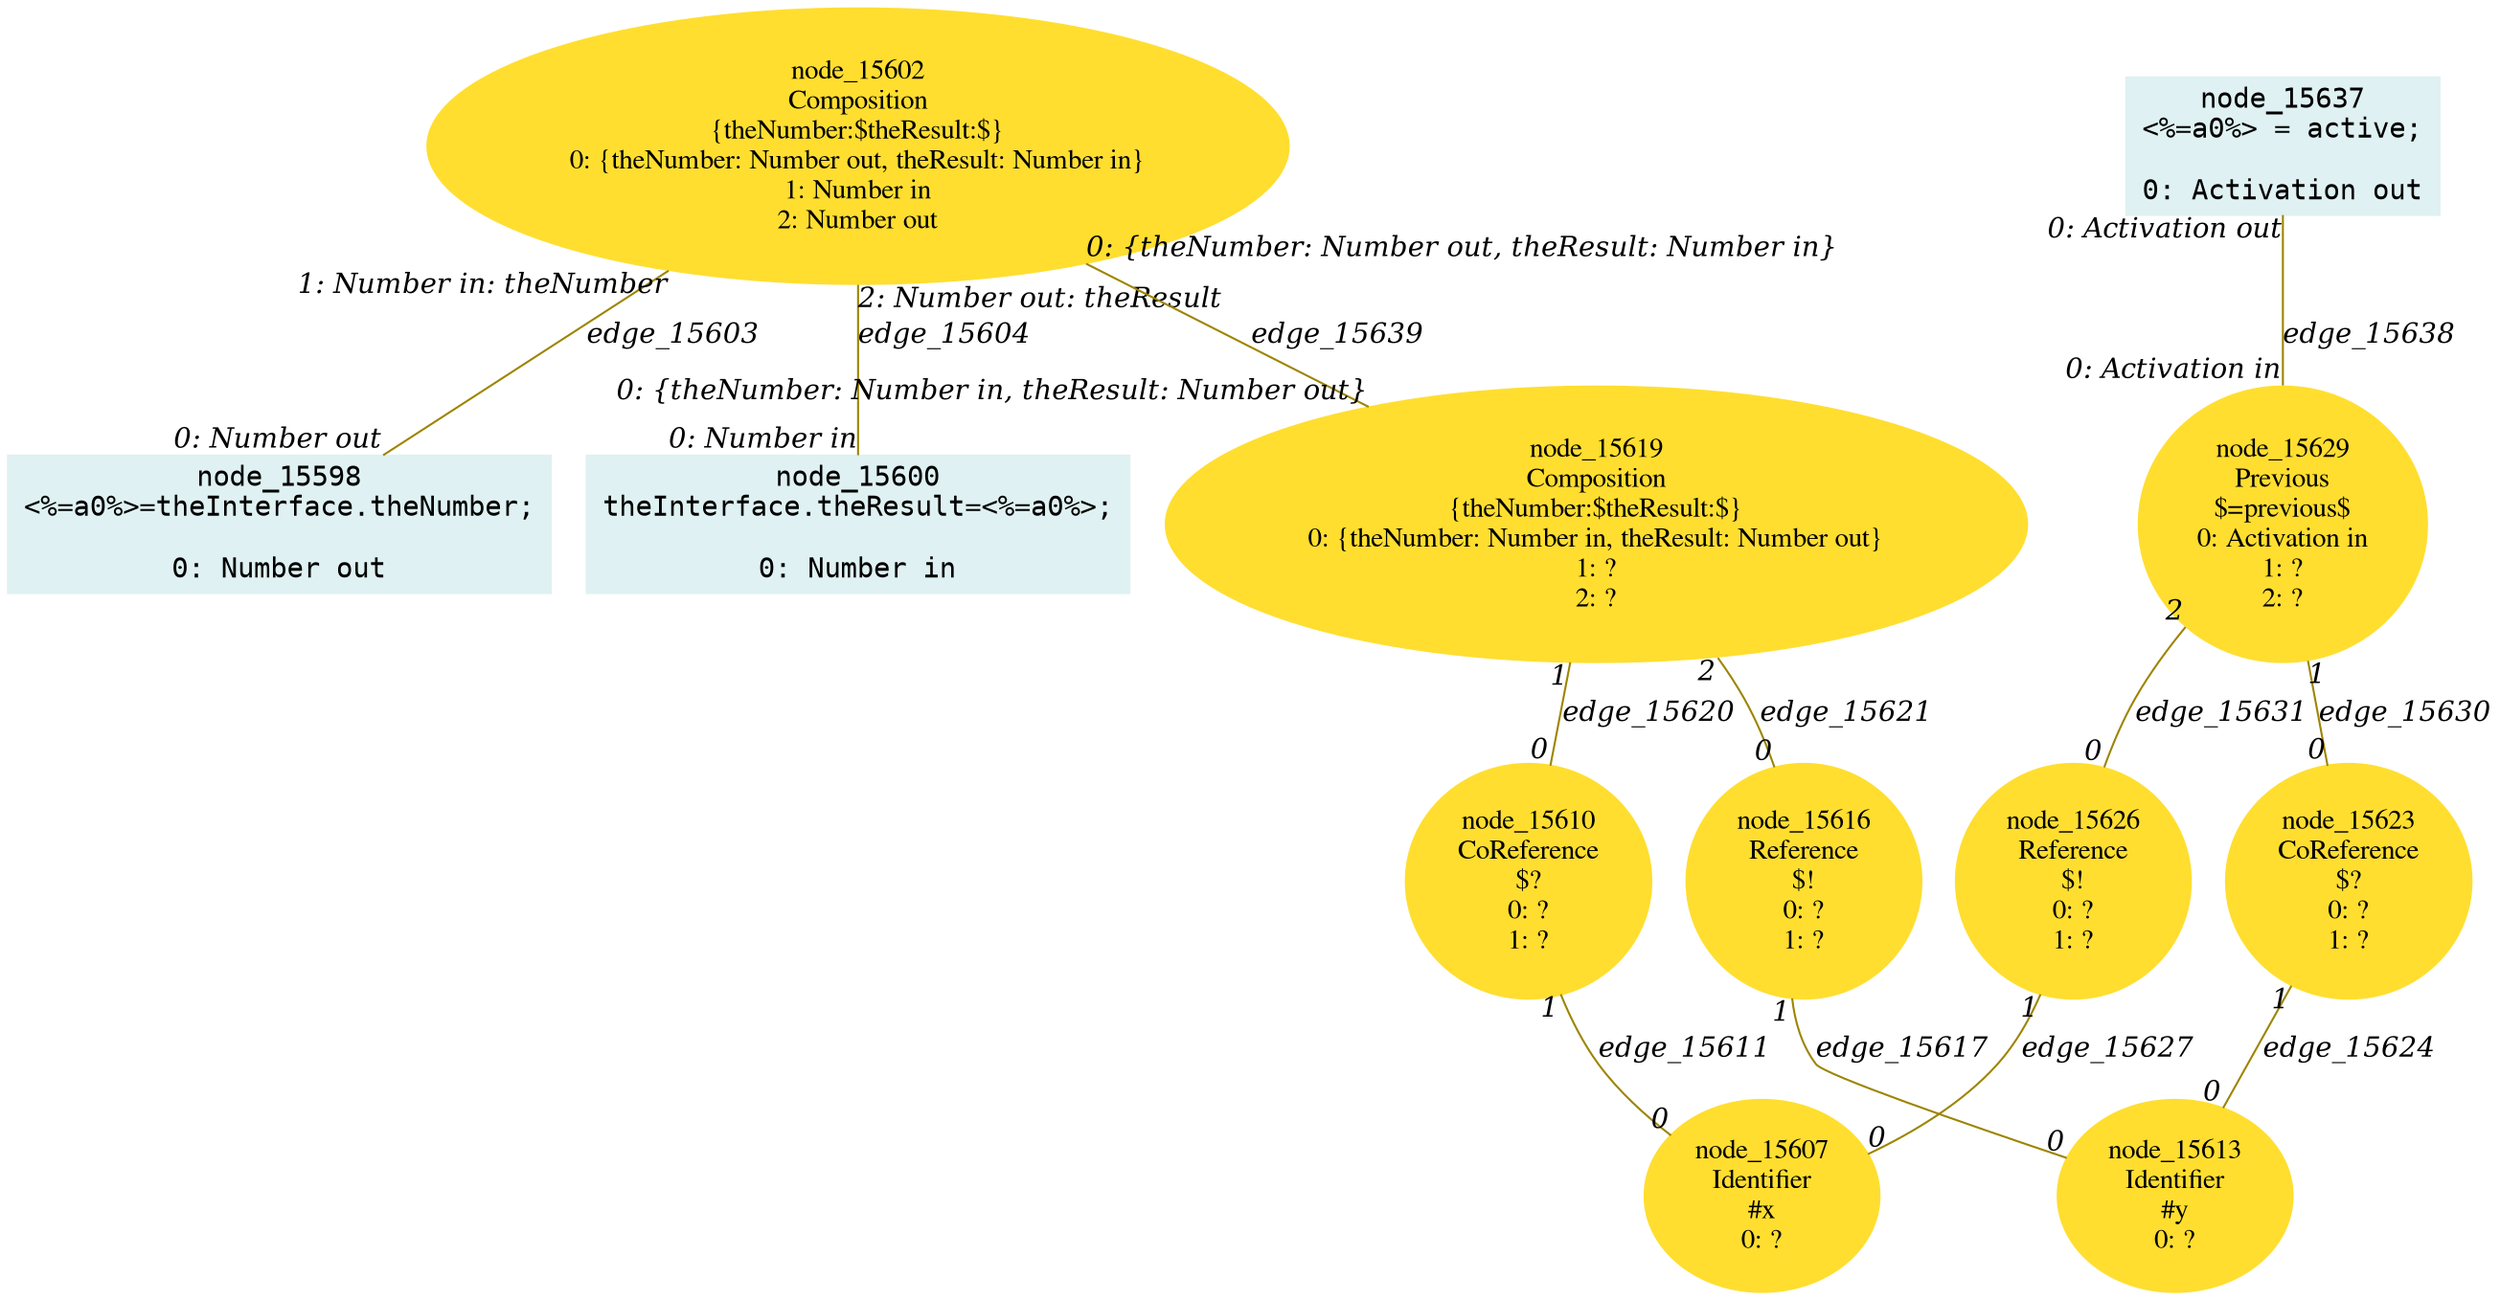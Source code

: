 digraph g{node_15598 [shape="box", style="filled", color="#dff1f2", fontname="Courier", label="node_15598
<%=a0%>=theInterface.theNumber;

0: Number out" ]
node_15600 [shape="box", style="filled", color="#dff1f2", fontname="Courier", label="node_15600
theInterface.theResult=<%=a0%>;

0: Number in" ]
node_15602 [shape="ellipse", style="filled", color="#ffde2f", fontname="Times", label="node_15602
Composition
{theNumber:$theResult:$}
0: {theNumber: Number out, theResult: Number in}
1: Number in
2: Number out" ]
node_15607 [shape="ellipse", style="filled", color="#ffde2f", fontname="Times", label="node_15607
Identifier
#x
0: ?" ]
node_15610 [shape="ellipse", style="filled", color="#ffde2f", fontname="Times", label="node_15610
CoReference
$?
0: ?
1: ?" ]
node_15613 [shape="ellipse", style="filled", color="#ffde2f", fontname="Times", label="node_15613
Identifier
#y
0: ?" ]
node_15616 [shape="ellipse", style="filled", color="#ffde2f", fontname="Times", label="node_15616
Reference
$!
0: ?
1: ?" ]
node_15619 [shape="ellipse", style="filled", color="#ffde2f", fontname="Times", label="node_15619
Composition
{theNumber:$theResult:$}
0: {theNumber: Number in, theResult: Number out}
1: ?
2: ?" ]
node_15623 [shape="ellipse", style="filled", color="#ffde2f", fontname="Times", label="node_15623
CoReference
$?
0: ?
1: ?" ]
node_15626 [shape="ellipse", style="filled", color="#ffde2f", fontname="Times", label="node_15626
Reference
$!
0: ?
1: ?" ]
node_15629 [shape="ellipse", style="filled", color="#ffde2f", fontname="Times", label="node_15629
Previous
$=previous$
0: Activation in
1: ?
2: ?" ]
node_15637 [shape="box", style="filled", color="#dff1f2", fontname="Courier", label="node_15637
<%=a0%> = active;

0: Activation out" ]
node_15602 -> node_15598 [dir=none, arrowHead=none, fontname="Times-Italic", arrowsize=1, color="#9d8400", label="edge_15603",  headlabel="0: Number out", taillabel="1: Number in: theNumber" ]
node_15602 -> node_15600 [dir=none, arrowHead=none, fontname="Times-Italic", arrowsize=1, color="#9d8400", label="edge_15604",  headlabel="0: Number in", taillabel="2: Number out: theResult" ]
node_15610 -> node_15607 [dir=none, arrowHead=none, fontname="Times-Italic", arrowsize=1, color="#9d8400", label="edge_15611",  headlabel="0", taillabel="1" ]
node_15616 -> node_15613 [dir=none, arrowHead=none, fontname="Times-Italic", arrowsize=1, color="#9d8400", label="edge_15617",  headlabel="0", taillabel="1" ]
node_15619 -> node_15610 [dir=none, arrowHead=none, fontname="Times-Italic", arrowsize=1, color="#9d8400", label="edge_15620",  headlabel="0", taillabel="1" ]
node_15619 -> node_15616 [dir=none, arrowHead=none, fontname="Times-Italic", arrowsize=1, color="#9d8400", label="edge_15621",  headlabel="0", taillabel="2" ]
node_15623 -> node_15613 [dir=none, arrowHead=none, fontname="Times-Italic", arrowsize=1, color="#9d8400", label="edge_15624",  headlabel="0", taillabel="1" ]
node_15626 -> node_15607 [dir=none, arrowHead=none, fontname="Times-Italic", arrowsize=1, color="#9d8400", label="edge_15627",  headlabel="0", taillabel="1" ]
node_15629 -> node_15623 [dir=none, arrowHead=none, fontname="Times-Italic", arrowsize=1, color="#9d8400", label="edge_15630",  headlabel="0", taillabel="1" ]
node_15629 -> node_15626 [dir=none, arrowHead=none, fontname="Times-Italic", arrowsize=1, color="#9d8400", label="edge_15631",  headlabel="0", taillabel="2" ]
node_15637 -> node_15629 [dir=none, arrowHead=none, fontname="Times-Italic", arrowsize=1, color="#9d8400", label="edge_15638",  headlabel="0: Activation in", taillabel="0: Activation out" ]
node_15602 -> node_15619 [dir=none, arrowHead=none, fontname="Times-Italic", arrowsize=1, color="#9d8400", label="edge_15639",  headlabel="0: {theNumber: Number in, theResult: Number out}", taillabel="0: {theNumber: Number out, theResult: Number in}" ]
}